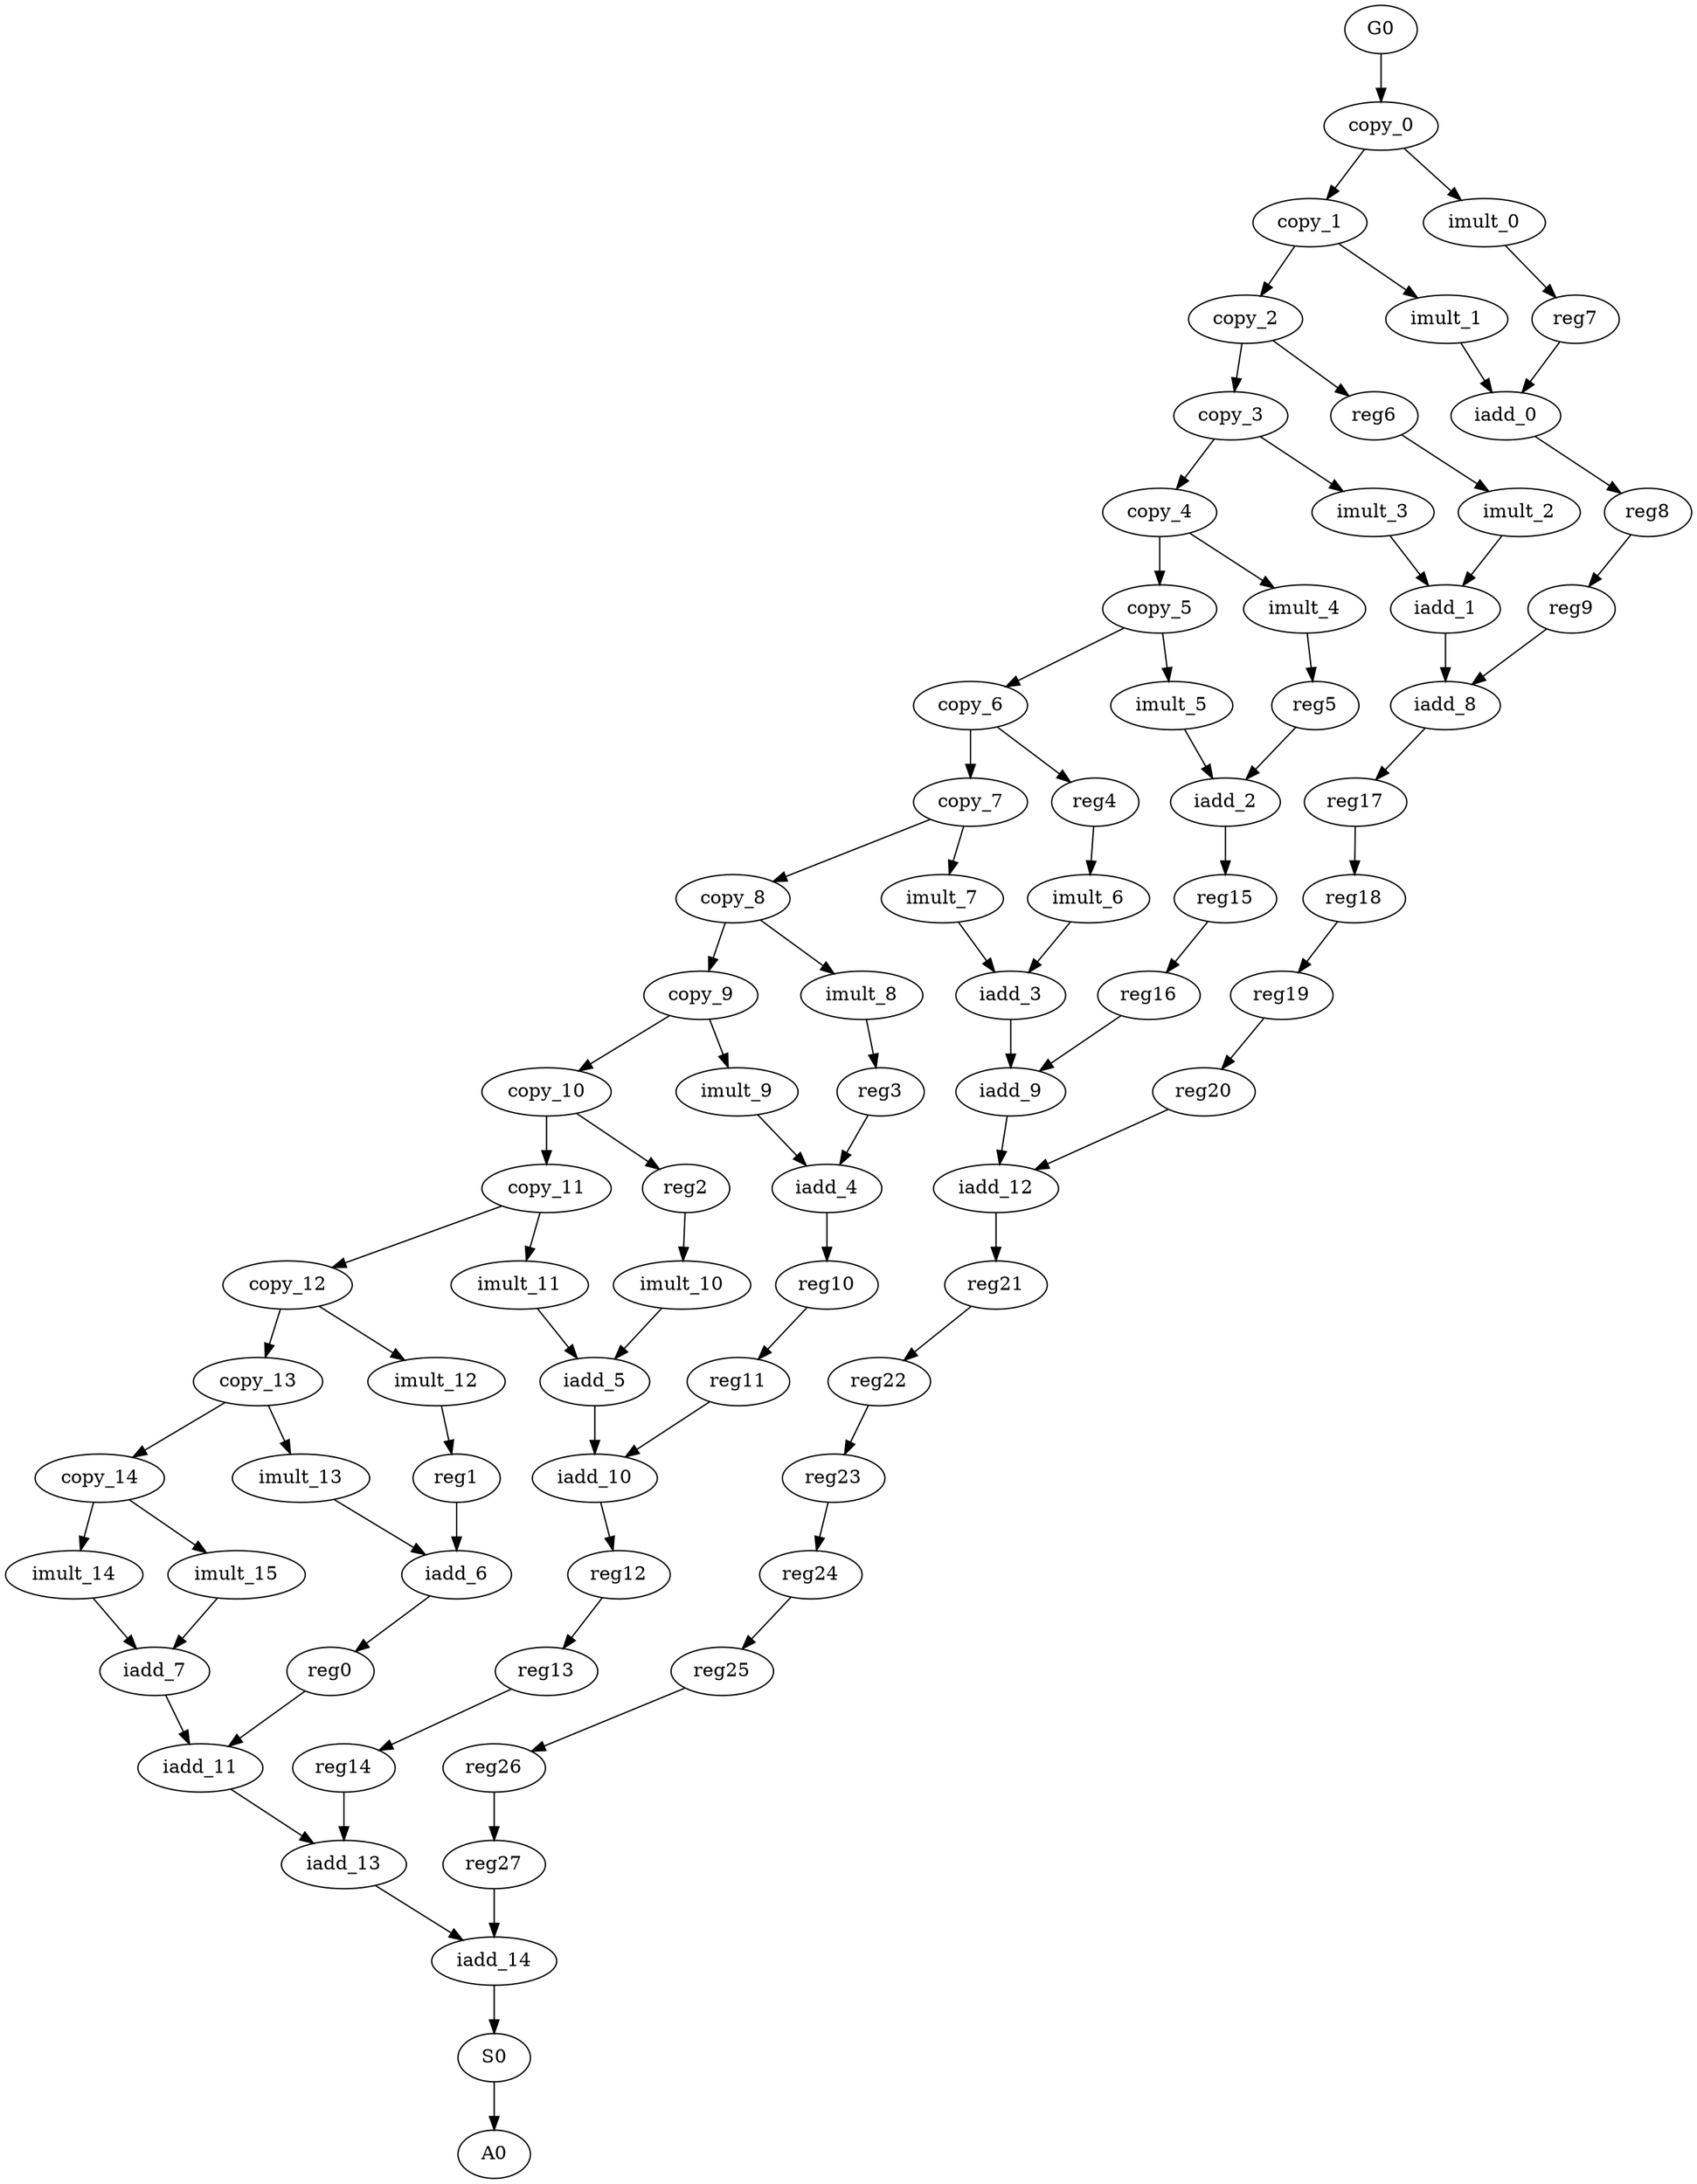 digraph G {
    G0;
    copy_0;
    copy_10;
    copy_11;
    reg2;
    copy_3;
    copy_4;
    imult_3;
    imult_11;
    iadd_5;
    iadd_7;
    iadd_11;
    iadd_10;
    iadd_13;
    iadd_14;
    copy_7;
    imult_7;
    copy_8;
    iadd_0;
    reg8;
    iadd_9;
    iadd_12;
    S0;
    A0;
    imult_6;
    iadd_3;
    iadd_1;
    iadd_8;
    reg12;
    reg21;
    imult_5;
    iadd_2;
    imult_12;
    reg1;
    imult_1;
    imult_9;
    iadd_4;
    imult_13;
    iadd_6;
    imult_14;
    copy_1;
    imult_0;
    imult_8;
    reg3;
    imult_4;
    reg5;
    copy_5;
    copy_6;
    imult_10;
    imult_15;
    reg7;
    copy_12;
    imult_2;
    reg17;
    reg4;
    copy_13;
    reg15;
    reg10;
    copy_14;
    copy_9;
    copy_2;
    reg6;
    reg0;
    reg18;
    reg19;
    reg20;
    reg11;
    reg16;
    reg13;
    reg14;
    reg9;
    reg22;
    reg23;
    reg24;
    reg25;
    reg26;
    reg27;
    G0 -> copy_0 [weight=0];
    copy_0 -> copy_1 [weight=0];
    copy_0 -> imult_0 [weight=0];
    copy_10 -> copy_11 [weight=1];
    copy_10 -> reg2 [weight=0];
    copy_11 -> copy_12 [weight=0];
    copy_11 -> imult_11 [weight=0];
    reg2 -> imult_10 [weight=0];
    copy_3 -> copy_4 [weight=0];
    copy_3 -> imult_3 [weight=0];
    copy_4 -> imult_4 [weight=0];
    copy_4 -> copy_5 [weight=2];
    imult_3 -> iadd_1 [weight=0];
    imult_11 -> iadd_5 [weight=0];
    iadd_5 -> iadd_10 [weight=1];
    iadd_7 -> iadd_11 [weight=0];
    iadd_11 -> iadd_13 [weight=0];
    iadd_10 -> reg12 [weight=0];
    iadd_13 -> iadd_14 [weight=0];
    iadd_14 -> S0 [weight=0];
    copy_7 -> imult_7 [weight=0];
    copy_7 -> copy_8 [weight=0];
    imult_7 -> iadd_3 [weight=0];
    copy_8 -> copy_9 [weight=0];
    copy_8 -> imult_8 [weight=0];
    iadd_0 -> reg8 [weight=0];
    reg8 -> reg9 [weight=0];
    iadd_9 -> iadd_12 [weight=0];
    iadd_12 -> reg21 [weight=2];
    S0 -> A0 [weight=0];
    imult_6 -> iadd_3 [weight=0];
    iadd_3 -> iadd_9 [weight=3];
    iadd_1 -> iadd_8 [weight=1];
    iadd_8 -> reg17 [weight=0];
    reg12 -> reg13 [weight=0];
    reg21 -> reg22 [weight=0];
    imult_5 -> iadd_2 [weight=0];
    iadd_2 -> reg15 [weight=1];
    imult_12 -> reg1 [weight=0];
    reg1 -> iadd_6 [weight=2];
    imult_1 -> iadd_0 [weight=0];
    imult_9 -> iadd_4 [weight=0];
    iadd_4 -> reg10 [weight=1];
    imult_13 -> iadd_6 [weight=0];
    iadd_6 -> reg0 [weight=0];
    imult_14 -> iadd_7 [weight=0];
    copy_1 -> copy_2 [weight=0];
    copy_1 -> imult_1 [weight=0];
    imult_0 -> reg7 [weight=0];
    imult_8 -> reg3 [weight=0];
    reg3 -> iadd_4 [weight=0];
    imult_4 -> reg5 [weight=0];
    reg5 -> iadd_2 [weight=0];
    copy_5 -> imult_5 [weight=0];
    copy_5 -> copy_6 [weight=0];
    copy_6 -> copy_7 [weight=1];
    copy_6 -> reg4 [weight=0];
    imult_10 -> iadd_5 [weight=0];
    imult_15 -> iadd_7 [weight=0];
    reg7 -> iadd_0 [weight=0];
    copy_12 -> imult_12 [weight=0];
    copy_12 -> copy_13 [weight=0];
    imult_2 -> iadd_1 [weight=0];
    reg17 -> reg18 [weight=0];
    reg4 -> imult_6 [weight=0];
    copy_13 -> imult_13 [weight=0];
    copy_13 -> copy_14 [weight=0];
    reg15 -> reg16 [weight=0];
    reg10 -> reg11 [weight=0];
    copy_14 -> imult_14 [weight=0];
    copy_14 -> imult_15 [weight=0];
    copy_9 -> imult_9 [weight=0];
    copy_9 -> copy_10 [weight=0];
    copy_2 -> copy_3 [weight=0];
    copy_2 -> reg6 [weight=0];
    reg6 -> imult_2 [weight=0];
    reg0 -> iadd_11 [weight=0];
    reg18 -> reg19 [weight=0];
    reg19 -> reg20 [weight=0];
    reg20 -> iadd_12 [weight=0];
    reg11 -> iadd_10 [weight=0];
    reg16 -> iadd_9 [weight=0];
    reg13 -> reg14 [weight=0];
    reg14 -> iadd_13 [weight=3];
    reg9 -> iadd_8 [weight=0];
    reg22 -> reg23 [weight=0];
    reg23 -> reg24 [weight=0];
    reg24 -> reg25 [weight=0];
    reg25 -> reg26 [weight=0];
    reg26 -> reg27 [weight=0];
    reg27 -> iadd_14 [weight=2];
}
